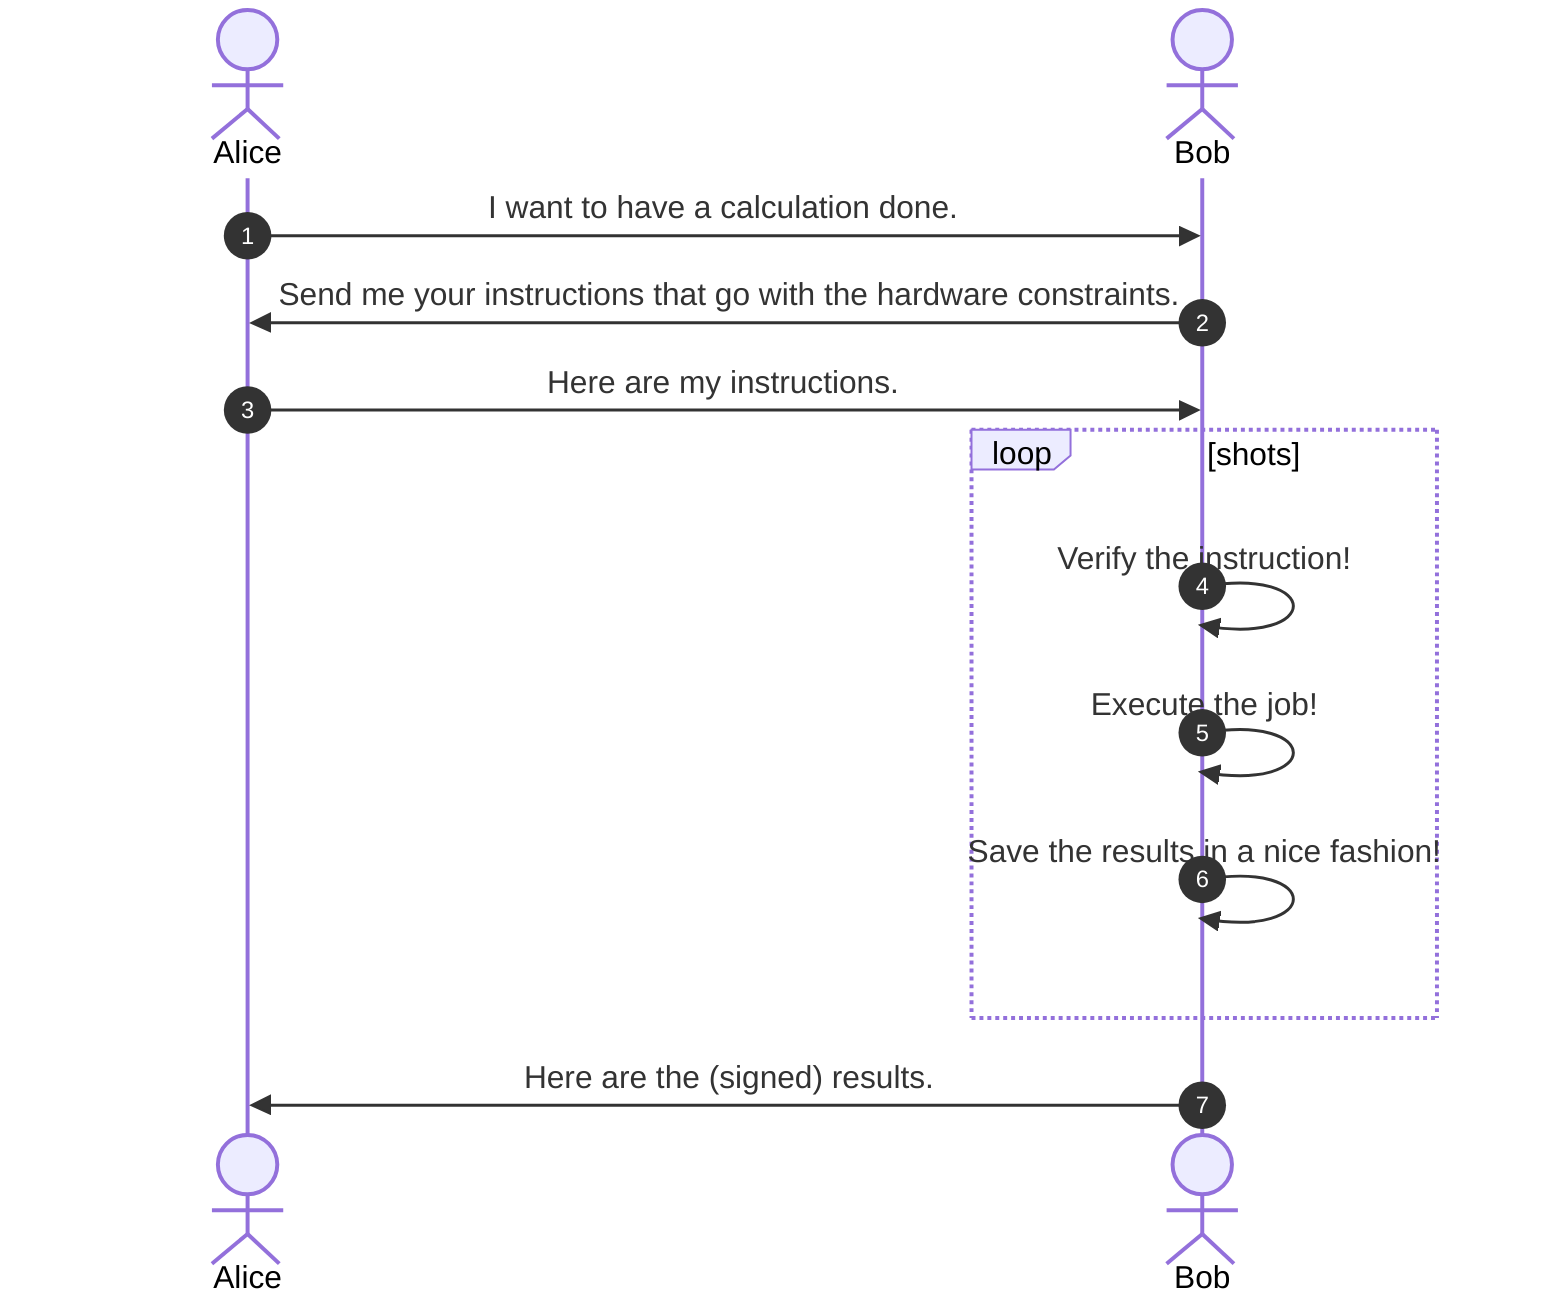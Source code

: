 sequenceDiagram
  autonumber
  actor Alice
  actor Bob
  Alice->>Bob: I want to have a calculation done.
  Bob->>Alice: Send me your instructions that go with the hardware constraints.
  Alice->>Bob: Here are my instructions.
  loop shots
        Bob->>Bob: Verify the instruction!
        Bob->>Bob: Execute the job!
        Bob->>Bob: Save the results in a nice fashion!
  end
  Bob->>Alice: Here are the (signed) results.